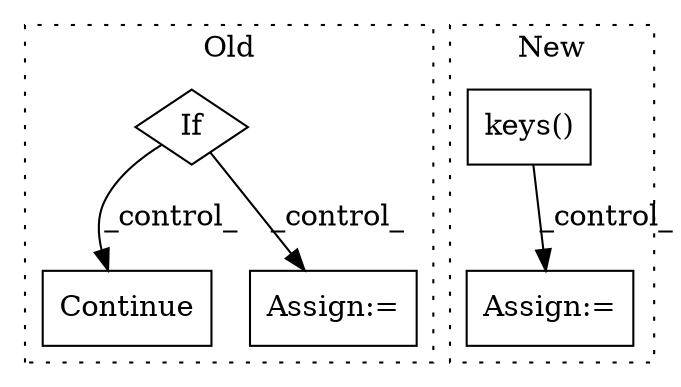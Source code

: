 digraph G {
subgraph cluster0 {
1 [label="Continue" a="43" s="12306" l="8" shape="box"];
3 [label="If" a="96" s="12270" l="3" shape="diamond"];
4 [label="Assign:=" a="68" s="12452" l="3" shape="box"];
label = "Old";
style="dotted";
}
subgraph cluster1 {
2 [label="keys()" a="75" s="13223" l="12" shape="box"];
5 [label="Assign:=" a="68" s="13368" l="3" shape="box"];
label = "New";
style="dotted";
}
2 -> 5 [label="_control_"];
3 -> 4 [label="_control_"];
3 -> 1 [label="_control_"];
}